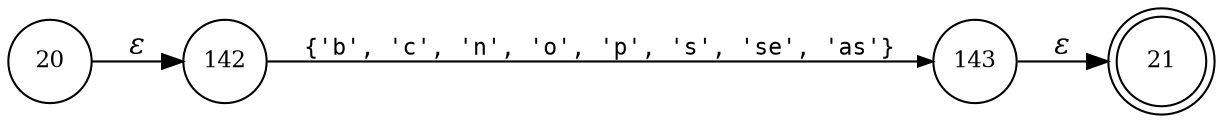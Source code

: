 digraph ATN {
rankdir=LR;
s21[fontsize=11, label="21", shape=doublecircle, fixedsize=true, width=.6];
s20[fontsize=11,label="20", shape=circle, fixedsize=true, width=.55, peripheries=1];
s142[fontsize=11,label="142", shape=circle, fixedsize=true, width=.55, peripheries=1];
s143[fontsize=11,label="143", shape=circle, fixedsize=true, width=.55, peripheries=1];
s20 -> s142 [fontname="Times-Italic", label="&epsilon;"];
s142 -> s143 [fontsize=11, fontname="Courier", arrowsize=.7, label = "{'b', 'c', 'n', 'o', 'p', 's', 'se', 'as'}", arrowhead = normal];
s143 -> s21 [fontname="Times-Italic", label="&epsilon;"];
}
